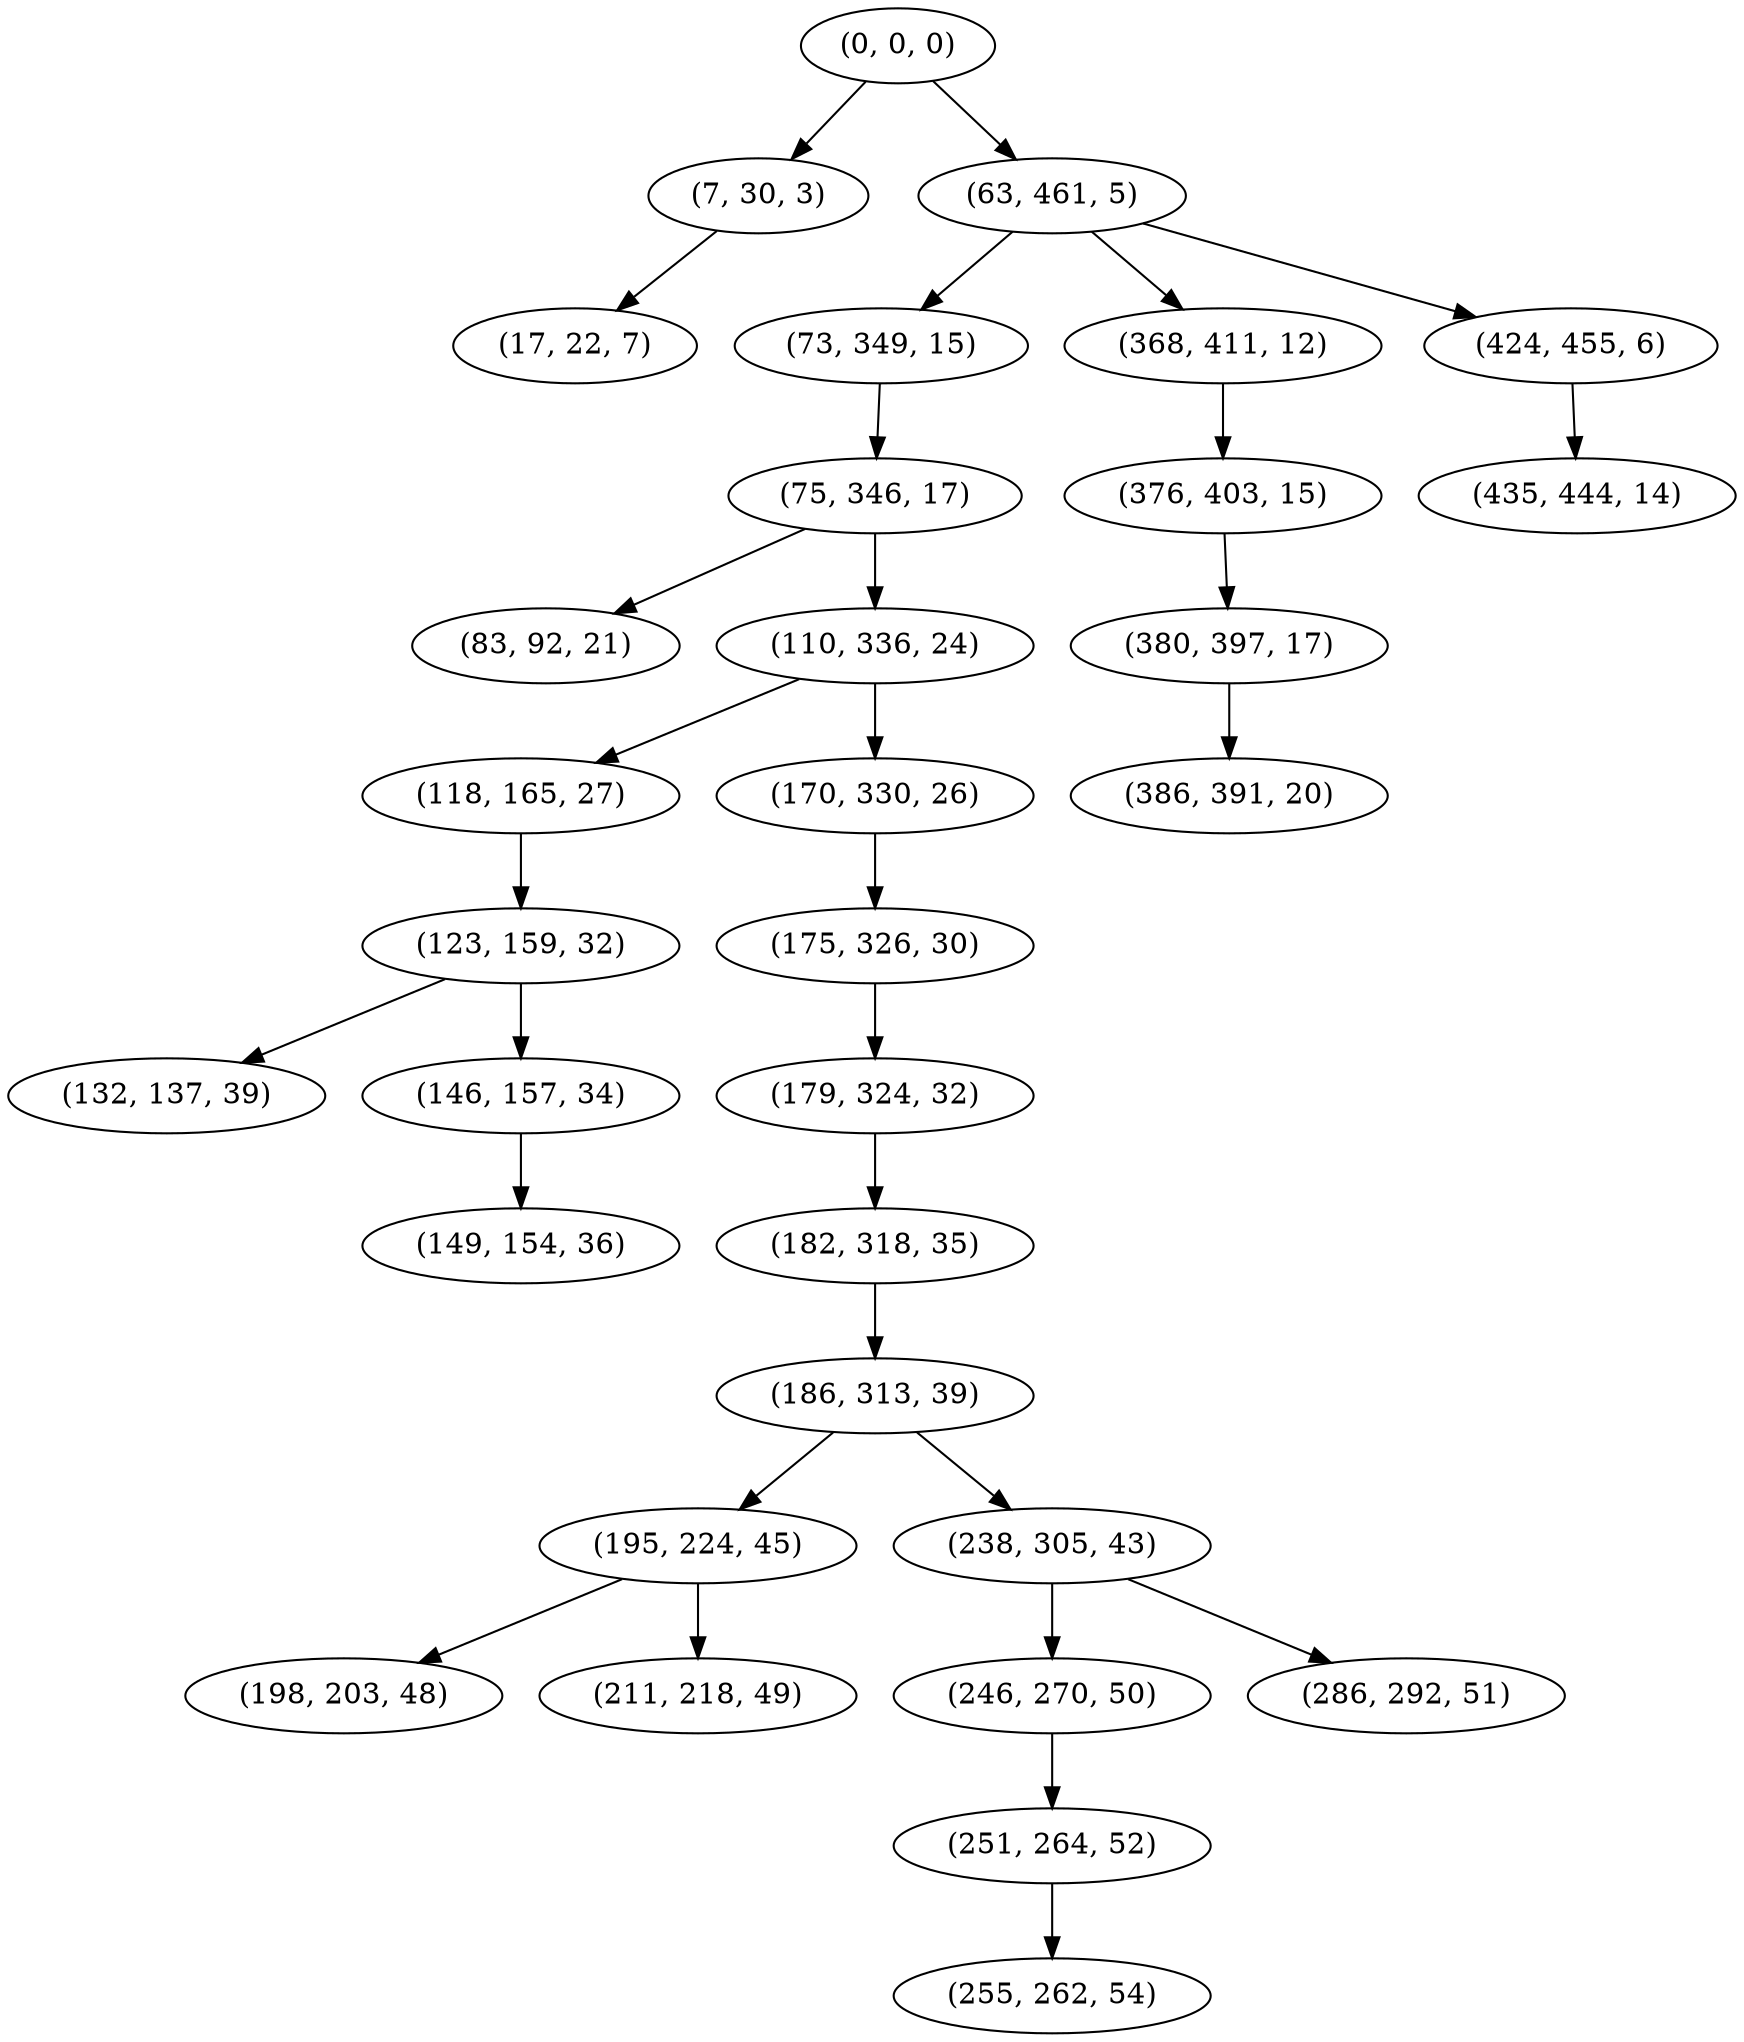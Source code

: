 digraph tree {
    "(0, 0, 0)";
    "(7, 30, 3)";
    "(17, 22, 7)";
    "(63, 461, 5)";
    "(73, 349, 15)";
    "(75, 346, 17)";
    "(83, 92, 21)";
    "(110, 336, 24)";
    "(118, 165, 27)";
    "(123, 159, 32)";
    "(132, 137, 39)";
    "(146, 157, 34)";
    "(149, 154, 36)";
    "(170, 330, 26)";
    "(175, 326, 30)";
    "(179, 324, 32)";
    "(182, 318, 35)";
    "(186, 313, 39)";
    "(195, 224, 45)";
    "(198, 203, 48)";
    "(211, 218, 49)";
    "(238, 305, 43)";
    "(246, 270, 50)";
    "(251, 264, 52)";
    "(255, 262, 54)";
    "(286, 292, 51)";
    "(368, 411, 12)";
    "(376, 403, 15)";
    "(380, 397, 17)";
    "(386, 391, 20)";
    "(424, 455, 6)";
    "(435, 444, 14)";
    "(0, 0, 0)" -> "(7, 30, 3)";
    "(0, 0, 0)" -> "(63, 461, 5)";
    "(7, 30, 3)" -> "(17, 22, 7)";
    "(63, 461, 5)" -> "(73, 349, 15)";
    "(63, 461, 5)" -> "(368, 411, 12)";
    "(63, 461, 5)" -> "(424, 455, 6)";
    "(73, 349, 15)" -> "(75, 346, 17)";
    "(75, 346, 17)" -> "(83, 92, 21)";
    "(75, 346, 17)" -> "(110, 336, 24)";
    "(110, 336, 24)" -> "(118, 165, 27)";
    "(110, 336, 24)" -> "(170, 330, 26)";
    "(118, 165, 27)" -> "(123, 159, 32)";
    "(123, 159, 32)" -> "(132, 137, 39)";
    "(123, 159, 32)" -> "(146, 157, 34)";
    "(146, 157, 34)" -> "(149, 154, 36)";
    "(170, 330, 26)" -> "(175, 326, 30)";
    "(175, 326, 30)" -> "(179, 324, 32)";
    "(179, 324, 32)" -> "(182, 318, 35)";
    "(182, 318, 35)" -> "(186, 313, 39)";
    "(186, 313, 39)" -> "(195, 224, 45)";
    "(186, 313, 39)" -> "(238, 305, 43)";
    "(195, 224, 45)" -> "(198, 203, 48)";
    "(195, 224, 45)" -> "(211, 218, 49)";
    "(238, 305, 43)" -> "(246, 270, 50)";
    "(238, 305, 43)" -> "(286, 292, 51)";
    "(246, 270, 50)" -> "(251, 264, 52)";
    "(251, 264, 52)" -> "(255, 262, 54)";
    "(368, 411, 12)" -> "(376, 403, 15)";
    "(376, 403, 15)" -> "(380, 397, 17)";
    "(380, 397, 17)" -> "(386, 391, 20)";
    "(424, 455, 6)" -> "(435, 444, 14)";
}
